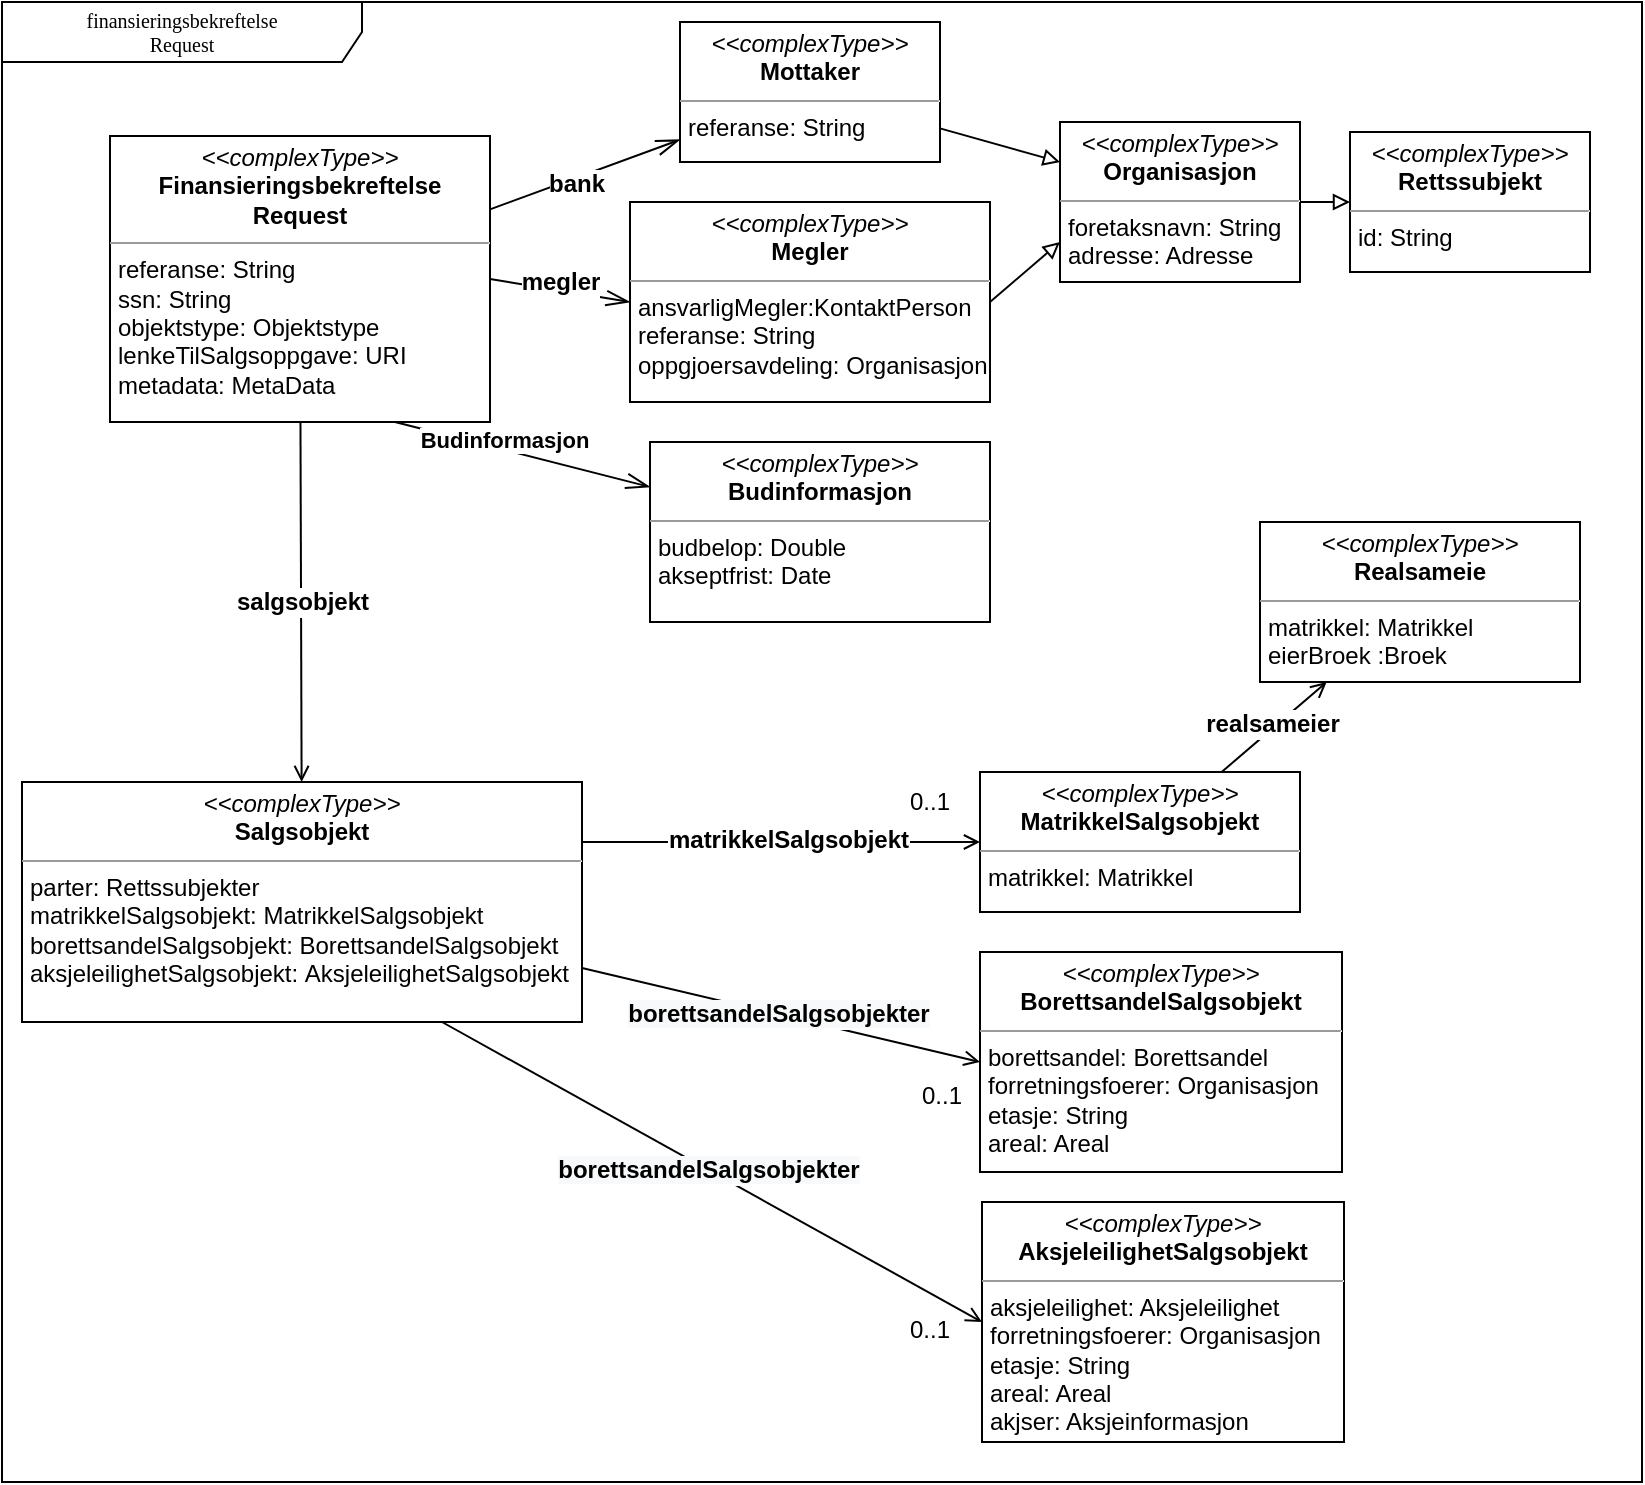 <mxfile>
    <diagram name="Page-1" id="GUFK6vzpJ3QhZTw7wU8G">
        <mxGraphModel dx="825" dy="738" grid="1" gridSize="10" guides="1" tooltips="1" connect="1" arrows="1" fold="1" page="1" pageScale="1" pageWidth="850" pageHeight="1100" background="#ffffff" math="0" shadow="0">
            <root>
                <mxCell id="0"/>
                <mxCell id="1" parent="0"/>
                <mxCell id="iZN-UZmmrvisTjfa3ZrF-1" value="finansieringsbekreftelse&lt;br&gt;Request" style="shape=umlFrame;whiteSpace=wrap;html=1;rounded=0;shadow=0;comic=0;labelBackgroundColor=none;strokeWidth=1;fontFamily=Verdana;fontSize=10;align=center;width=180;height=30;" parent="1" vertex="1">
                    <mxGeometry x="20" y="20" width="820" height="740" as="geometry"/>
                </mxCell>
                <mxCell id="iZN-UZmmrvisTjfa3ZrF-2" style="edgeStyle=orthogonalEdgeStyle;rounded=0;html=1;dashed=1;labelBackgroundColor=none;startFill=0;endArrow=open;endFill=0;endSize=10;fontFamily=Verdana;fontSize=10;" parent="1" edge="1">
                    <mxGeometry relative="1" as="geometry">
                        <Array as="points"/>
                        <mxPoint x="730" y="838" as="targetPoint"/>
                    </mxGeometry>
                </mxCell>
                <mxCell id="iZN-UZmmrvisTjfa3ZrF-3" style="edgeStyle=orthogonalEdgeStyle;rounded=0;html=1;dashed=1;labelBackgroundColor=none;startFill=0;endArrow=open;endFill=0;endSize=10;fontFamily=Verdana;fontSize=10;" parent="1" edge="1">
                    <mxGeometry relative="1" as="geometry">
                        <mxPoint x="730" y="948" as="sourcePoint"/>
                    </mxGeometry>
                </mxCell>
                <mxCell id="iZN-UZmmrvisTjfa3ZrF-4" style="edgeStyle=orthogonalEdgeStyle;rounded=0;html=1;dashed=1;labelBackgroundColor=none;startFill=0;endArrow=open;endFill=0;endSize=10;fontFamily=Verdana;fontSize=10;" parent="1" edge="1">
                    <mxGeometry relative="1" as="geometry">
                        <Array as="points">
                            <mxPoint x="410" y="1029"/>
                            <mxPoint x="410" y="1029"/>
                        </Array>
                        <mxPoint x="380" y="1029" as="sourcePoint"/>
                    </mxGeometry>
                </mxCell>
                <mxCell id="iZN-UZmmrvisTjfa3ZrF-5" style="edgeStyle=none;rounded=0;orthogonalLoop=1;jettySize=auto;html=1;entryX=0;entryY=0.25;entryDx=0;entryDy=0;endArrow=block;endFill=0;" parent="1" source="iZN-UZmmrvisTjfa3ZrF-6" target="iZN-UZmmrvisTjfa3ZrF-12" edge="1">
                    <mxGeometry relative="1" as="geometry"/>
                </mxCell>
                <mxCell id="iZN-UZmmrvisTjfa3ZrF-6" value="&lt;p style=&quot;margin: 0px ; margin-top: 4px ; text-align: center&quot;&gt;&lt;i style=&quot;font-family: &amp;#34;helvetica&amp;#34;&quot;&gt;&amp;lt;&amp;lt;complexType&amp;gt;&amp;gt;&lt;/i&gt;&lt;br style=&quot;font-family: &amp;#34;helvetica&amp;#34;&quot;&gt;&lt;b style=&quot;font-family: &amp;#34;helvetica&amp;#34;&quot;&gt;Mottaker&lt;/b&gt;&lt;br&gt;&lt;/p&gt;&lt;hr size=&quot;1&quot;&gt;&lt;p style=&quot;margin: 0px ; margin-left: 4px&quot;&gt;referanse: String&lt;br&gt;&lt;/p&gt;" style="verticalAlign=top;align=left;overflow=fill;fontSize=12;fontFamily=Helvetica;html=1;rounded=0;shadow=0;comic=0;labelBackgroundColor=none;strokeWidth=1" parent="1" vertex="1">
                    <mxGeometry x="359" y="30" width="130" height="70" as="geometry"/>
                </mxCell>
                <mxCell id="iZN-UZmmrvisTjfa3ZrF-7" style="rounded=0;html=1;labelBackgroundColor=none;startFill=0;endArrow=openThin;endFill=0;endSize=10;fontFamily=Verdana;fontSize=10;" parent="1" source="iZN-UZmmrvisTjfa3ZrF-10" target="iZN-UZmmrvisTjfa3ZrF-6" edge="1">
                    <mxGeometry relative="1" as="geometry"/>
                </mxCell>
                <mxCell id="iZN-UZmmrvisTjfa3ZrF-8" value="&lt;b&gt;&lt;font style=&quot;font-size: 12px&quot;&gt;bank&lt;/font&gt;&lt;/b&gt;" style="edgeLabel;html=1;align=center;verticalAlign=middle;resizable=0;points=[];" parent="iZN-UZmmrvisTjfa3ZrF-7" vertex="1" connectable="0">
                    <mxGeometry x="-0.35" y="1" relative="1" as="geometry">
                        <mxPoint x="12" y="-1" as="offset"/>
                    </mxGeometry>
                </mxCell>
                <mxCell id="iZN-UZmmrvisTjfa3ZrF-9" value="&lt;font style=&quot;font-size: 12px&quot;&gt;&lt;b&gt;salgsobjekt&lt;/b&gt;&lt;/font&gt;" style="edgeStyle=none;rounded=0;orthogonalLoop=1;jettySize=auto;html=1;endArrow=open;endFill=0;" parent="1" source="iZN-UZmmrvisTjfa3ZrF-10" target="iZN-UZmmrvisTjfa3ZrF-23" edge="1">
                    <mxGeometry relative="1" as="geometry"/>
                </mxCell>
                <mxCell id="iZN-UZmmrvisTjfa3ZrF-10" value="&lt;p style=&quot;margin: 0px ; margin-top: 4px ; text-align: center&quot;&gt;&lt;i&gt;&amp;lt;&amp;lt;complexType&amp;gt;&amp;gt;&lt;/i&gt;&lt;br&gt;&lt;b&gt;Finansieringsbekreftelse&lt;br&gt;Request&lt;/b&gt;&lt;/p&gt;&lt;hr size=&quot;1&quot;&gt;&lt;p style=&quot;margin: 0px ; margin-left: 4px&quot;&gt;referanse: String&lt;/p&gt;&lt;p style=&quot;margin: 0px ; margin-left: 4px&quot;&gt;ssn: String&lt;/p&gt;&lt;p style=&quot;margin: 0px ; margin-left: 4px&quot;&gt;objektstype: Objektstype&lt;/p&gt;&lt;p style=&quot;margin: 0px ; margin-left: 4px&quot;&gt;lenkeTilSalgsoppgave: URI&lt;br&gt;&lt;/p&gt;&lt;p style=&quot;margin: 0px ; margin-left: 4px&quot;&gt;metadata: MetaData&lt;/p&gt;" style="verticalAlign=top;align=left;overflow=fill;fontSize=12;fontFamily=Helvetica;html=1;rounded=0;shadow=0;comic=0;labelBackgroundColor=none;strokeWidth=1" parent="1" vertex="1">
                    <mxGeometry x="74" y="87" width="190" height="143" as="geometry"/>
                </mxCell>
                <mxCell id="iZN-UZmmrvisTjfa3ZrF-11" style="edgeStyle=none;rounded=0;orthogonalLoop=1;jettySize=auto;html=1;entryX=0;entryY=0.5;entryDx=0;entryDy=0;endArrow=block;endFill=0;" parent="1" source="iZN-UZmmrvisTjfa3ZrF-12" target="iZN-UZmmrvisTjfa3ZrF-17" edge="1">
                    <mxGeometry relative="1" as="geometry"/>
                </mxCell>
                <mxCell id="iZN-UZmmrvisTjfa3ZrF-12" value="&lt;p style=&quot;margin: 0px ; margin-top: 4px ; text-align: center&quot;&gt;&lt;i style=&quot;font-family: &amp;#34;helvetica&amp;#34;&quot;&gt;&amp;lt;&amp;lt;complexType&amp;gt;&amp;gt;&lt;/i&gt;&lt;br style=&quot;font-family: &amp;#34;helvetica&amp;#34;&quot;&gt;&lt;b style=&quot;font-family: &amp;#34;helvetica&amp;#34;&quot;&gt;Organisasjon&lt;/b&gt;&lt;br&gt;&lt;/p&gt;&lt;hr size=&quot;1&quot;&gt;&lt;p style=&quot;margin: 0px ; margin-left: 4px&quot;&gt;foretaksnavn: String&lt;br&gt;&lt;/p&gt;&lt;p style=&quot;margin: 0px ; margin-left: 4px&quot;&gt;adresse: Adresse&lt;/p&gt;" style="verticalAlign=top;align=left;overflow=fill;fontSize=12;fontFamily=Helvetica;html=1;rounded=0;shadow=0;comic=0;labelBackgroundColor=none;strokeWidth=1" parent="1" vertex="1">
                    <mxGeometry x="549" y="80" width="120" height="80" as="geometry"/>
                </mxCell>
                <mxCell id="iZN-UZmmrvisTjfa3ZrF-13" value="&lt;p style=&quot;margin: 0px ; margin-top: 4px ; text-align: center&quot;&gt;&lt;i style=&quot;font-family: &amp;#34;helvetica&amp;#34;&quot;&gt;&amp;lt;&amp;lt;complexType&amp;gt;&amp;gt;&lt;/i&gt;&lt;br style=&quot;font-family: &amp;#34;helvetica&amp;#34;&quot;&gt;&lt;b style=&quot;font-family: &amp;#34;helvetica&amp;#34;&quot;&gt;Megler&lt;/b&gt;&lt;br&gt;&lt;/p&gt;&lt;hr size=&quot;1&quot;&gt;&lt;p style=&quot;margin: 0px ; margin-left: 4px&quot;&gt;ansvarligMegler:KontaktPerson&lt;/p&gt;&lt;p style=&quot;margin: 0px ; margin-left: 4px&quot;&gt;referanse: String&lt;br&gt;&lt;/p&gt;&lt;p style=&quot;margin: 0px ; margin-left: 4px&quot;&gt;oppgjoersavdeling: Organisasjon&lt;/p&gt;" style="verticalAlign=top;align=left;overflow=fill;fontSize=12;fontFamily=Helvetica;html=1;rounded=0;shadow=0;comic=0;labelBackgroundColor=none;strokeWidth=1" parent="1" vertex="1">
                    <mxGeometry x="334" y="120" width="180" height="100" as="geometry"/>
                </mxCell>
                <mxCell id="iZN-UZmmrvisTjfa3ZrF-14" style="rounded=0;html=1;labelBackgroundColor=none;startFill=0;endArrow=openThin;endFill=0;endSize=10;fontFamily=Verdana;fontSize=10;entryX=0;entryY=0.5;entryDx=0;entryDy=0;exitX=1;exitY=0.5;exitDx=0;exitDy=0;" parent="1" source="iZN-UZmmrvisTjfa3ZrF-10" target="iZN-UZmmrvisTjfa3ZrF-13" edge="1">
                    <mxGeometry relative="1" as="geometry">
                        <mxPoint x="260" y="119.04" as="sourcePoint"/>
                        <mxPoint x="380" y="94.46" as="targetPoint"/>
                    </mxGeometry>
                </mxCell>
                <mxCell id="iZN-UZmmrvisTjfa3ZrF-15" value="&lt;span style=&quot;font-size: 12px&quot;&gt;&lt;b&gt;megler&lt;/b&gt;&lt;/span&gt;" style="edgeLabel;html=1;align=center;verticalAlign=middle;resizable=0;points=[];" parent="iZN-UZmmrvisTjfa3ZrF-14" vertex="1" connectable="0">
                    <mxGeometry x="-0.35" y="1" relative="1" as="geometry">
                        <mxPoint x="12" y="-1" as="offset"/>
                    </mxGeometry>
                </mxCell>
                <mxCell id="iZN-UZmmrvisTjfa3ZrF-16" style="edgeStyle=none;rounded=0;orthogonalLoop=1;jettySize=auto;html=1;entryX=0;entryY=0.75;entryDx=0;entryDy=0;endArrow=block;endFill=0;exitX=1;exitY=0.5;exitDx=0;exitDy=0;" parent="1" source="iZN-UZmmrvisTjfa3ZrF-13" target="iZN-UZmmrvisTjfa3ZrF-12" edge="1">
                    <mxGeometry relative="1" as="geometry">
                        <mxPoint x="510" y="94.259" as="sourcePoint"/>
                        <mxPoint x="580" y="115" as="targetPoint"/>
                    </mxGeometry>
                </mxCell>
                <mxCell id="iZN-UZmmrvisTjfa3ZrF-17" value="&lt;p style=&quot;margin: 0px ; margin-top: 4px ; text-align: center&quot;&gt;&lt;i style=&quot;font-family: &amp;#34;helvetica&amp;#34;&quot;&gt;&amp;lt;&amp;lt;complexType&amp;gt;&amp;gt;&lt;/i&gt;&lt;br style=&quot;font-family: &amp;#34;helvetica&amp;#34;&quot;&gt;&lt;font face=&quot;helvetica&quot;&gt;&lt;b&gt;Rettssubjekt&lt;/b&gt;&lt;/font&gt;&lt;br&gt;&lt;/p&gt;&lt;hr size=&quot;1&quot;&gt;&lt;p style=&quot;margin: 0px ; margin-left: 4px&quot;&gt;id: String&lt;br&gt;&lt;/p&gt;" style="verticalAlign=top;align=left;overflow=fill;fontSize=12;fontFamily=Helvetica;html=1;rounded=0;shadow=0;comic=0;labelBackgroundColor=none;strokeWidth=1" parent="1" vertex="1">
                    <mxGeometry x="694" y="85" width="120" height="70" as="geometry"/>
                </mxCell>
                <mxCell id="iZN-UZmmrvisTjfa3ZrF-18" value="&lt;p style=&quot;margin: 0px ; margin-top: 4px ; text-align: center&quot;&gt;&lt;i style=&quot;font-family: &amp;quot;helvetica&amp;quot;&quot;&gt;&amp;lt;&amp;lt;complexType&amp;gt;&amp;gt;&lt;/i&gt;&lt;br style=&quot;font-family: &amp;quot;helvetica&amp;quot;&quot;&gt;&lt;font face=&quot;helvetica&quot;&gt;&lt;b&gt;Budinformasjon&lt;/b&gt;&lt;/font&gt;&lt;/p&gt;&lt;hr size=&quot;1&quot;&gt;&lt;p style=&quot;margin: 0px ; margin-left: 4px&quot;&gt;budbelop: Double&lt;br&gt;&lt;/p&gt;&lt;p style=&quot;margin: 0px ; margin-left: 4px&quot;&gt;akseptfrist: Date&lt;br&gt;&lt;/p&gt;" style="verticalAlign=top;align=left;overflow=fill;fontSize=12;fontFamily=Helvetica;html=1;rounded=0;shadow=0;comic=0;labelBackgroundColor=none;strokeWidth=1" parent="1" vertex="1">
                    <mxGeometry x="344" y="240" width="170" height="90" as="geometry"/>
                </mxCell>
                <mxCell id="iZN-UZmmrvisTjfa3ZrF-19" style="rounded=0;html=1;labelBackgroundColor=none;startFill=0;endArrow=openThin;endFill=0;endSize=10;fontFamily=Verdana;fontSize=10;entryX=0;entryY=0.25;entryDx=0;entryDy=0;exitX=0.75;exitY=1;exitDx=0;exitDy=0;" parent="1" source="iZN-UZmmrvisTjfa3ZrF-10" target="iZN-UZmmrvisTjfa3ZrF-18" edge="1">
                    <mxGeometry relative="1" as="geometry">
                        <mxPoint x="260" y="138.5" as="sourcePoint"/>
                        <mxPoint x="380" y="165" as="targetPoint"/>
                    </mxGeometry>
                </mxCell>
                <mxCell id="iZN-UZmmrvisTjfa3ZrF-20" value="&lt;b&gt;Budinformasjon&lt;/b&gt;" style="edgeLabel;html=1;align=center;verticalAlign=middle;resizable=0;points=[];" parent="iZN-UZmmrvisTjfa3ZrF-19" vertex="1" connectable="0">
                    <mxGeometry x="-0.35" y="1" relative="1" as="geometry">
                        <mxPoint x="12" y="-1" as="offset"/>
                    </mxGeometry>
                </mxCell>
                <mxCell id="iZN-UZmmrvisTjfa3ZrF-21" style="edgeStyle=none;rounded=0;orthogonalLoop=1;jettySize=auto;html=1;entryX=0;entryY=0.5;entryDx=0;entryDy=0;endArrow=open;endFill=0;" parent="1" source="iZN-UZmmrvisTjfa3ZrF-23" target="iZN-UZmmrvisTjfa3ZrF-32" edge="1">
                    <mxGeometry relative="1" as="geometry"/>
                </mxCell>
                <mxCell id="iZN-UZmmrvisTjfa3ZrF-22" value="&lt;span style=&quot;font-size: 12px ; text-align: left ; background-color: rgb(248 , 249 , 250)&quot;&gt;borettsandelSalgsobjekter&lt;/span&gt;" style="edgeLabel;html=1;align=center;verticalAlign=middle;resizable=0;points=[];fontSize=12;fontStyle=1" parent="iZN-UZmmrvisTjfa3ZrF-21" vertex="1" connectable="0">
                    <mxGeometry x="-0.017" relative="1" as="geometry">
                        <mxPoint as="offset"/>
                    </mxGeometry>
                </mxCell>
                <mxCell id="iZN-UZmmrvisTjfa3ZrF-23" value="&lt;p style=&quot;margin: 0px ; margin-top: 4px ; text-align: center&quot;&gt;&lt;i style=&quot;font-family: &amp;#34;helvetica&amp;#34;&quot;&gt;&amp;lt;&amp;lt;complexType&amp;gt;&amp;gt;&lt;/i&gt;&lt;br style=&quot;font-family: &amp;#34;helvetica&amp;#34;&quot;&gt;&lt;font face=&quot;helvetica&quot;&gt;&lt;b&gt;Salgsobjekt&lt;/b&gt;&lt;/font&gt;&lt;br&gt;&lt;/p&gt;&lt;hr size=&quot;1&quot;&gt;&lt;p style=&quot;margin: 0px ; margin-left: 4px&quot;&gt;parter: Rettssubjekter&lt;br&gt;&lt;/p&gt;&lt;p style=&quot;margin: 0px ; margin-left: 4px&quot;&gt;matrikkelSalgsobjekt:&amp;nbsp;MatrikkelSalgsobjekt&lt;br&gt;&lt;/p&gt;&lt;p style=&quot;margin: 0px ; margin-left: 4px&quot;&gt;borettsandelSalgsobjekt:&amp;nbsp;BorettsandelSalgsobjekt&lt;br&gt;&lt;/p&gt;&lt;p style=&quot;margin: 0px ; margin-left: 4px&quot;&gt;aksjeleilighetSalgsobjekt:&amp;nbsp;AksjeleilighetSalgsobjekt&lt;br&gt;&lt;/p&gt;" style="verticalAlign=top;align=left;overflow=fill;fontSize=12;fontFamily=Helvetica;html=1;rounded=0;shadow=0;comic=0;labelBackgroundColor=none;strokeWidth=1" parent="1" vertex="1">
                    <mxGeometry x="30" y="410" width="280" height="120" as="geometry"/>
                </mxCell>
                <mxCell id="iZN-UZmmrvisTjfa3ZrF-24" style="edgeStyle=none;rounded=0;orthogonalLoop=1;jettySize=auto;html=1;endArrow=open;endFill=0;" parent="1" source="iZN-UZmmrvisTjfa3ZrF-26" target="iZN-UZmmrvisTjfa3ZrF-27" edge="1">
                    <mxGeometry relative="1" as="geometry"/>
                </mxCell>
                <mxCell id="iZN-UZmmrvisTjfa3ZrF-25" value="&lt;font style=&quot;font-size: 12px&quot;&gt;&lt;b&gt;realsameier&lt;/b&gt;&lt;/font&gt;" style="edgeLabel;html=1;align=center;verticalAlign=middle;resizable=0;points=[];" parent="iZN-UZmmrvisTjfa3ZrF-24" vertex="1" connectable="0">
                    <mxGeometry x="0.057" y="1" relative="1" as="geometry">
                        <mxPoint x="-2" as="offset"/>
                    </mxGeometry>
                </mxCell>
                <mxCell id="iZN-UZmmrvisTjfa3ZrF-26" value="&lt;p style=&quot;margin: 0px ; margin-top: 4px ; text-align: center&quot;&gt;&lt;i style=&quot;font-family: &amp;#34;helvetica&amp;#34;&quot;&gt;&amp;lt;&amp;lt;complexType&amp;gt;&amp;gt;&lt;/i&gt;&lt;br style=&quot;font-family: &amp;#34;helvetica&amp;#34;&quot;&gt;&lt;font face=&quot;helvetica&quot;&gt;&lt;b&gt;MatrikkelSalgsobjekt&lt;/b&gt;&lt;/font&gt;&lt;br&gt;&lt;/p&gt;&lt;hr size=&quot;1&quot;&gt;&lt;p style=&quot;margin: 0px ; margin-left: 4px&quot;&gt;matrikkel: Matrikkel&lt;br&gt;&lt;/p&gt;&lt;p style=&quot;margin: 0px ; margin-left: 4px&quot;&gt;&lt;br&gt;&lt;/p&gt;" style="verticalAlign=top;align=left;overflow=fill;fontSize=12;fontFamily=Helvetica;html=1;rounded=0;shadow=0;comic=0;labelBackgroundColor=none;strokeWidth=1" parent="1" vertex="1">
                    <mxGeometry x="509" y="405" width="160" height="70" as="geometry"/>
                </mxCell>
                <mxCell id="iZN-UZmmrvisTjfa3ZrF-27" value="&lt;p style=&quot;margin: 0px ; margin-top: 4px ; text-align: center&quot;&gt;&lt;i style=&quot;font-family: &amp;#34;helvetica&amp;#34;&quot;&gt;&amp;lt;&amp;lt;complexType&amp;gt;&amp;gt;&lt;/i&gt;&lt;br style=&quot;font-family: &amp;#34;helvetica&amp;#34;&quot;&gt;&lt;font face=&quot;helvetica&quot;&gt;&lt;b&gt;Realsameie&lt;/b&gt;&lt;/font&gt;&lt;br&gt;&lt;/p&gt;&lt;hr size=&quot;1&quot;&gt;&lt;p style=&quot;margin: 0px ; margin-left: 4px&quot;&gt;matrikkel: Matrikkel&lt;br&gt;&lt;/p&gt;&lt;p style=&quot;margin: 0px ; margin-left: 4px&quot;&gt;eierBroek :Broek&lt;/p&gt;&lt;p style=&quot;margin: 0px ; margin-left: 4px&quot;&gt;&lt;br&gt;&lt;/p&gt;" style="verticalAlign=top;align=left;overflow=fill;fontSize=12;fontFamily=Helvetica;html=1;rounded=0;shadow=0;comic=0;labelBackgroundColor=none;strokeWidth=1" parent="1" vertex="1">
                    <mxGeometry x="649" y="280" width="160" height="80" as="geometry"/>
                </mxCell>
                <mxCell id="iZN-UZmmrvisTjfa3ZrF-28" style="edgeStyle=none;rounded=0;orthogonalLoop=1;jettySize=auto;html=1;endArrow=open;endFill=0;entryX=0;entryY=0.5;entryDx=0;entryDy=0;exitX=1;exitY=0.25;exitDx=0;exitDy=0;" parent="1" source="iZN-UZmmrvisTjfa3ZrF-23" target="iZN-UZmmrvisTjfa3ZrF-26" edge="1">
                    <mxGeometry relative="1" as="geometry">
                        <mxPoint x="570" y="445" as="sourcePoint"/>
                        <mxPoint x="680" y="445" as="targetPoint"/>
                    </mxGeometry>
                </mxCell>
                <mxCell id="iZN-UZmmrvisTjfa3ZrF-29" value="&lt;span style=&quot;font-size: 12px&quot;&gt;&lt;b&gt;matrikkelSalgsobjekt&lt;/b&gt;&lt;/span&gt;" style="edgeLabel;html=1;align=center;verticalAlign=middle;resizable=0;points=[];" parent="iZN-UZmmrvisTjfa3ZrF-28" vertex="1" connectable="0">
                    <mxGeometry x="0.057" y="1" relative="1" as="geometry">
                        <mxPoint x="-2" as="offset"/>
                    </mxGeometry>
                </mxCell>
                <mxCell id="iZN-UZmmrvisTjfa3ZrF-31" value="0..1" style="text;html=1;strokeColor=none;fillColor=none;align=center;verticalAlign=middle;whiteSpace=wrap;rounded=0;" parent="1" vertex="1">
                    <mxGeometry x="464" y="410" width="40" height="20" as="geometry"/>
                </mxCell>
                <mxCell id="iZN-UZmmrvisTjfa3ZrF-32" value="&lt;p style=&quot;margin: 0px ; margin-top: 4px ; text-align: center&quot;&gt;&lt;i style=&quot;font-family: &amp;#34;helvetica&amp;#34;&quot;&gt;&amp;lt;&amp;lt;complexType&amp;gt;&amp;gt;&lt;/i&gt;&lt;br style=&quot;font-family: &amp;#34;helvetica&amp;#34;&quot;&gt;&lt;font face=&quot;helvetica&quot;&gt;&lt;b&gt;BorettsandelSalgsobjekt&lt;/b&gt;&lt;/font&gt;&lt;br&gt;&lt;/p&gt;&lt;hr size=&quot;1&quot;&gt;&lt;p style=&quot;margin: 0px ; margin-left: 4px&quot;&gt;borettsandel: Borettsandel&lt;br&gt;&lt;/p&gt;&lt;p style=&quot;margin: 0px ; margin-left: 4px&quot;&gt;forretningsfoerer: Organisasjon&lt;/p&gt;&lt;p style=&quot;margin: 0px ; margin-left: 4px&quot;&gt;etasje: String&lt;/p&gt;&lt;p style=&quot;margin: 0px ; margin-left: 4px&quot;&gt;areal: Areal&lt;/p&gt;&lt;p style=&quot;margin: 0px ; margin-left: 4px&quot;&gt;&lt;br&gt;&lt;/p&gt;" style="verticalAlign=top;align=left;overflow=fill;fontSize=12;fontFamily=Helvetica;html=1;rounded=0;shadow=0;comic=0;labelBackgroundColor=none;strokeWidth=1" parent="1" vertex="1">
                    <mxGeometry x="509" y="495" width="181" height="110" as="geometry"/>
                </mxCell>
                <mxCell id="iZN-UZmmrvisTjfa3ZrF-33" value="0..1" style="text;html=1;strokeColor=none;fillColor=none;align=center;verticalAlign=middle;whiteSpace=wrap;rounded=0;" parent="1" vertex="1">
                    <mxGeometry x="470" y="557" width="40" height="20" as="geometry"/>
                </mxCell>
                <mxCell id="iZN-UZmmrvisTjfa3ZrF-34" value="&lt;p style=&quot;margin: 0px ; margin-top: 4px ; text-align: center&quot;&gt;&lt;i style=&quot;font-family: &amp;#34;helvetica&amp;#34;&quot;&gt;&amp;lt;&amp;lt;complexType&amp;gt;&amp;gt;&lt;/i&gt;&lt;br style=&quot;font-family: &amp;#34;helvetica&amp;#34;&quot;&gt;&lt;font face=&quot;helvetica&quot;&gt;&lt;b&gt;AksjeleilighetSalgsobjekt&lt;/b&gt;&lt;/font&gt;&lt;br&gt;&lt;/p&gt;&lt;hr size=&quot;1&quot;&gt;&lt;p style=&quot;margin: 0px ; margin-left: 4px&quot;&gt;aksjeleilighet: Aksjeleilighet&lt;br&gt;&lt;/p&gt;&lt;p style=&quot;margin: 0px ; margin-left: 4px&quot;&gt;forretningsfoerer: Organisasjon&lt;/p&gt;&lt;p style=&quot;margin: 0px ; margin-left: 4px&quot;&gt;etasje: String&lt;/p&gt;&lt;p style=&quot;margin: 0px ; margin-left: 4px&quot;&gt;areal: Areal&lt;/p&gt;&lt;p style=&quot;margin: 0px ; margin-left: 4px&quot;&gt;akjser: Aksjeinformasjon&lt;/p&gt;&lt;p style=&quot;margin: 0px ; margin-left: 4px&quot;&gt;&lt;br&gt;&lt;/p&gt;" style="verticalAlign=top;align=left;overflow=fill;fontSize=12;fontFamily=Helvetica;html=1;rounded=0;shadow=0;comic=0;labelBackgroundColor=none;strokeWidth=1" parent="1" vertex="1">
                    <mxGeometry x="510" y="620" width="181" height="120" as="geometry"/>
                </mxCell>
                <mxCell id="iZN-UZmmrvisTjfa3ZrF-35" style="edgeStyle=none;rounded=0;orthogonalLoop=1;jettySize=auto;html=1;entryX=0;entryY=0.5;entryDx=0;entryDy=0;endArrow=open;endFill=0;exitX=0.75;exitY=1;exitDx=0;exitDy=0;" parent="1" source="iZN-UZmmrvisTjfa3ZrF-23" target="iZN-UZmmrvisTjfa3ZrF-34" edge="1">
                    <mxGeometry relative="1" as="geometry">
                        <mxPoint x="304" y="619.998" as="sourcePoint"/>
                        <mxPoint x="503" y="666.96" as="targetPoint"/>
                    </mxGeometry>
                </mxCell>
                <mxCell id="iZN-UZmmrvisTjfa3ZrF-36" value="&lt;span style=&quot;font-size: 12px ; text-align: left ; background-color: rgb(248 , 249 , 250)&quot;&gt;borettsandelSalgsobjekter&lt;/span&gt;" style="edgeLabel;html=1;align=center;verticalAlign=middle;resizable=0;points=[];fontSize=12;fontStyle=1" parent="iZN-UZmmrvisTjfa3ZrF-35" vertex="1" connectable="0">
                    <mxGeometry x="-0.017" relative="1" as="geometry">
                        <mxPoint as="offset"/>
                    </mxGeometry>
                </mxCell>
                <mxCell id="iZN-UZmmrvisTjfa3ZrF-37" value="0..1" style="text;html=1;strokeColor=none;fillColor=none;align=center;verticalAlign=middle;whiteSpace=wrap;rounded=0;" parent="1" vertex="1">
                    <mxGeometry x="464" y="673.96" width="40" height="20" as="geometry"/>
                </mxCell>
            </root>
        </mxGraphModel>
    </diagram>
</mxfile>